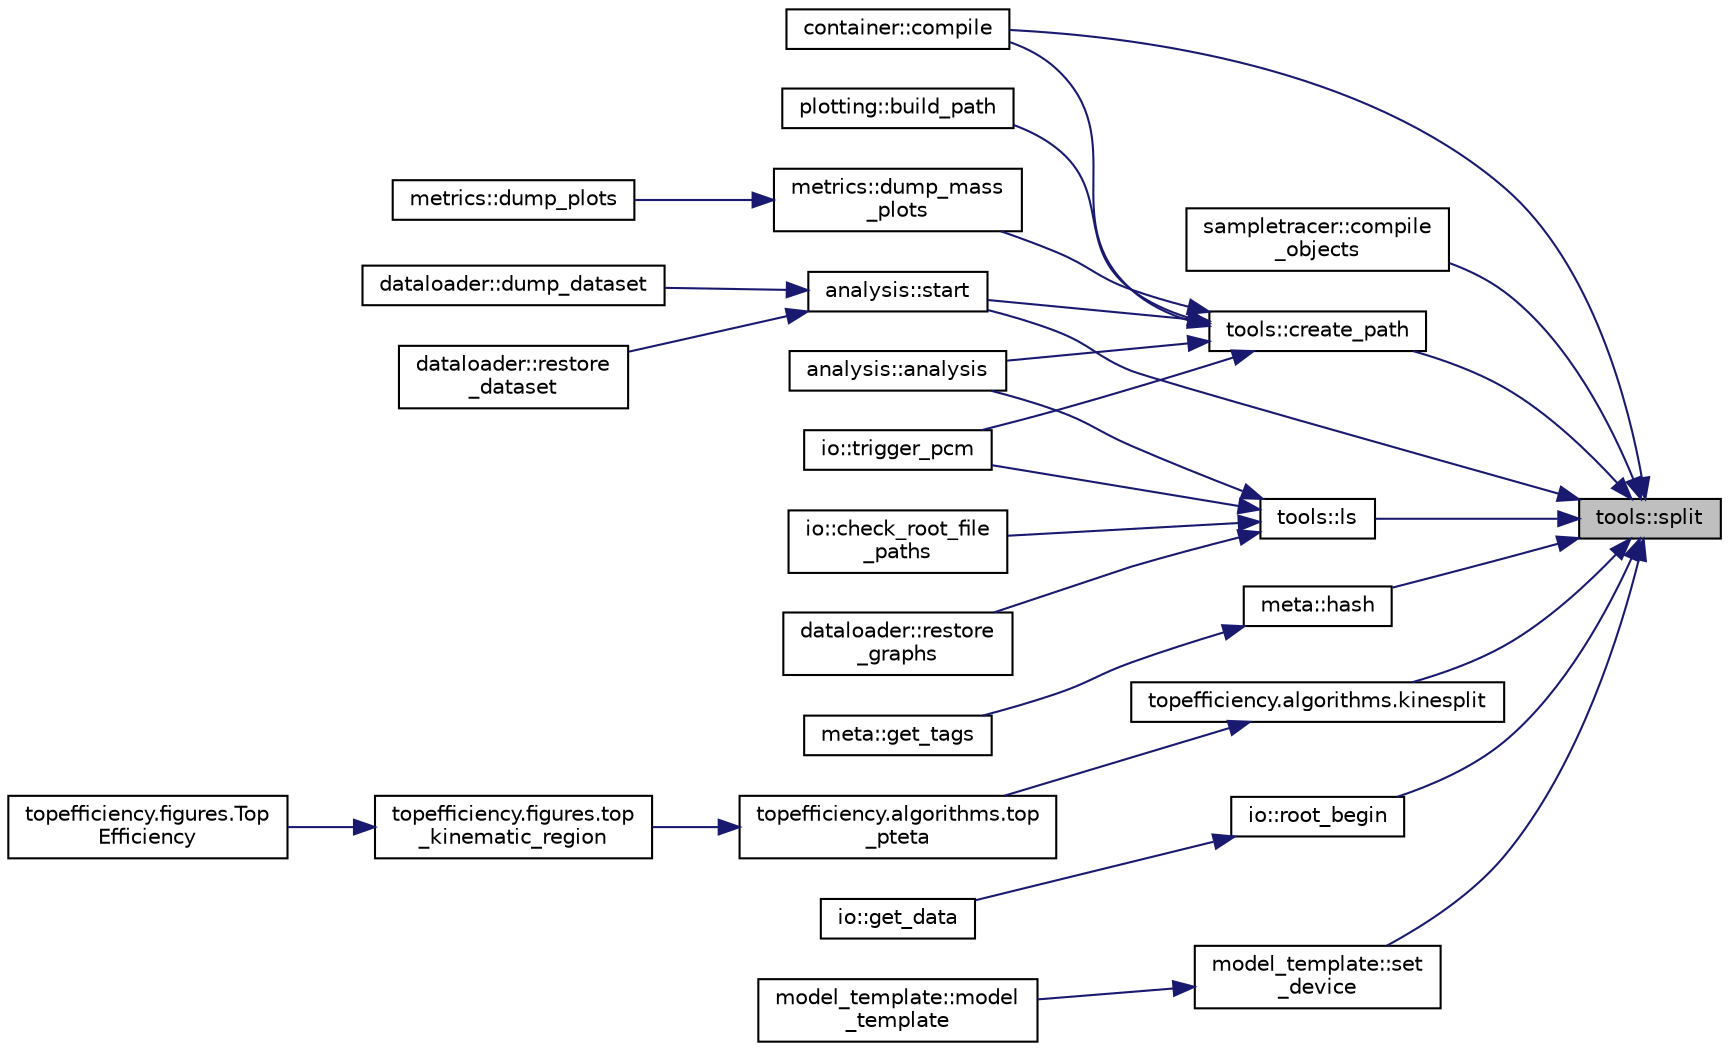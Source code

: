 digraph "tools::split"
{
 // INTERACTIVE_SVG=YES
 // LATEX_PDF_SIZE
  edge [fontname="Helvetica",fontsize="10",labelfontname="Helvetica",labelfontsize="10"];
  node [fontname="Helvetica",fontsize="10",shape=record];
  rankdir="RL";
  Node1 [label="tools::split",height=0.2,width=0.4,color="black", fillcolor="grey75", style="filled", fontcolor="black",tooltip="Splits a string into a vector of substrings based on a delimiter."];
  Node1 -> Node2 [dir="back",color="midnightblue",fontsize="10",style="solid",fontname="Helvetica"];
  Node2 [label="container::compile",height=0.2,width=0.4,color="black", fillcolor="white", style="filled",URL="$classcontainer.html#a2f036c9c52b38b6fd462a2a72f553c41",tooltip=" "];
  Node1 -> Node3 [dir="back",color="midnightblue",fontsize="10",style="solid",fontname="Helvetica"];
  Node3 [label="sampletracer::compile\l_objects",height=0.2,width=0.4,color="black", fillcolor="white", style="filled",URL="$classsampletracer.html#a30d25d5a298b3c5698aee99ede11ce79",tooltip="Compiles objects concurrently using multiple threads."];
  Node1 -> Node4 [dir="back",color="midnightblue",fontsize="10",style="solid",fontname="Helvetica"];
  Node4 [label="tools::create_path",height=0.2,width=0.4,color="black", fillcolor="white", style="filled",URL="$classtools.html#aed9f3247b474a8fb1840860d51cde7ca",tooltip="Creates a directory path, including parent directories if needed."];
  Node4 -> Node5 [dir="back",color="midnightblue",fontsize="10",style="solid",fontname="Helvetica"];
  Node5 [label="analysis::analysis",height=0.2,width=0.4,color="black", fillcolor="white", style="filled",URL="$classanalysis.html#a1391073bb18c75cdad4132e90992fcd3",tooltip="< Public access specifier for the following members."];
  Node4 -> Node6 [dir="back",color="midnightblue",fontsize="10",style="solid",fontname="Helvetica"];
  Node6 [label="plotting::build_path",height=0.2,width=0.4,color="black", fillcolor="white", style="filled",URL="$classplotting.html#ae528701faff0a6f14e970d3a920f6081",tooltip="Builds a complete path for output files based on configured settings."];
  Node4 -> Node2 [dir="back",color="midnightblue",fontsize="10",style="solid",fontname="Helvetica"];
  Node4 -> Node7 [dir="back",color="midnightblue",fontsize="10",style="solid",fontname="Helvetica"];
  Node7 [label="metrics::dump_mass\l_plots",height=0.2,width=0.4,color="black", fillcolor="white", style="filled",URL="$classmetrics.html#a60ff488f6951bae8d98bc7a03bc6e464",tooltip="Dumps mass plots for a given k-fold."];
  Node7 -> Node8 [dir="back",color="midnightblue",fontsize="10",style="solid",fontname="Helvetica"];
  Node8 [label="metrics::dump_plots",height=0.2,width=0.4,color="black", fillcolor="white", style="filled",URL="$classmetrics.html#a8a0b4107864ac5f548ed37a9a4a9372f",tooltip=" "];
  Node4 -> Node9 [dir="back",color="midnightblue",fontsize="10",style="solid",fontname="Helvetica"];
  Node9 [label="analysis::start",height=0.2,width=0.4,color="black", fillcolor="white", style="filled",URL="$classanalysis.html#a401745bb4bcae03160ffa0b5df2887e7",tooltip="Starts the analysis execution."];
  Node9 -> Node10 [dir="back",color="midnightblue",fontsize="10",style="solid",fontname="Helvetica"];
  Node10 [label="dataloader::dump_dataset",height=0.2,width=0.4,color="black", fillcolor="white", style="filled",URL="$classdataloader.html#a6a829ac2b88dd9655a52bdf3e3701259",tooltip=" "];
  Node9 -> Node11 [dir="back",color="midnightblue",fontsize="10",style="solid",fontname="Helvetica"];
  Node11 [label="dataloader::restore\l_dataset",height=0.2,width=0.4,color="black", fillcolor="white", style="filled",URL="$classdataloader.html#a5fddffa25c532953896e2d1646ca1dc4",tooltip=" "];
  Node4 -> Node12 [dir="back",color="midnightblue",fontsize="10",style="solid",fontname="Helvetica"];
  Node12 [label="io::trigger_pcm",height=0.2,width=0.4,color="black", fillcolor="white", style="filled",URL="$classio.html#a38cda1cf4b0ad6920e19780ad985d374",tooltip="Triggers the generation of a ROOT PCM (Precompiled Module) if needed for dictionary generation."];
  Node1 -> Node13 [dir="back",color="midnightblue",fontsize="10",style="solid",fontname="Helvetica"];
  Node13 [label="meta::hash",height=0.2,width=0.4,color="black", fillcolor="white", style="filled",URL="$classmeta.html#a35d142708b4b66eeb857eb0c204e459b",tooltip="Generates a hash for a given filename."];
  Node13 -> Node14 [dir="back",color="midnightblue",fontsize="10",style="solid",fontname="Helvetica"];
  Node14 [label="meta::get_tags",height=0.2,width=0.4,color="black", fillcolor="white", style="filled",URL="$classmeta.html#a32ee372f54cfc605055e09fd6091c5b5",tooltip="Retrieves tags based on a hash."];
  Node1 -> Node15 [dir="back",color="midnightblue",fontsize="10",style="solid",fontname="Helvetica"];
  Node15 [label="topefficiency.algorithms.kinesplit",height=0.2,width=0.4,color="black", fillcolor="white", style="filled",URL="$namespacetopefficiency_1_1algorithms.html#a1cd01db02a87861b68fb23f53c1d68c9",tooltip=" "];
  Node15 -> Node16 [dir="back",color="midnightblue",fontsize="10",style="solid",fontname="Helvetica"];
  Node16 [label="topefficiency.algorithms.top\l_pteta",height=0.2,width=0.4,color="black", fillcolor="white", style="filled",URL="$namespacetopefficiency_1_1algorithms.html#a63630b5bb3f8ecbc939e408c9b0a269a",tooltip=" "];
  Node16 -> Node17 [dir="back",color="midnightblue",fontsize="10",style="solid",fontname="Helvetica"];
  Node17 [label="topefficiency.figures.top\l_kinematic_region",height=0.2,width=0.4,color="black", fillcolor="white", style="filled",URL="$namespacetopefficiency_1_1figures.html#a84945958e13f82db53a47ad3c22e7747",tooltip=" "];
  Node17 -> Node18 [dir="back",color="midnightblue",fontsize="10",style="solid",fontname="Helvetica"];
  Node18 [label="topefficiency.figures.Top\lEfficiency",height=0.2,width=0.4,color="black", fillcolor="white", style="filled",URL="$namespacetopefficiency_1_1figures.html#a5435d7325a85d9ffb1c603735368af55",tooltip=" "];
  Node1 -> Node19 [dir="back",color="midnightblue",fontsize="10",style="solid",fontname="Helvetica"];
  Node19 [label="tools::ls",height=0.2,width=0.4,color="black", fillcolor="white", style="filled",URL="$classtools.html#a5ab0f2cc351dd97951358ebe19e9c18d",tooltip="Lists files in a directory, optionally filtered by extension."];
  Node19 -> Node5 [dir="back",color="midnightblue",fontsize="10",style="solid",fontname="Helvetica"];
  Node19 -> Node20 [dir="back",color="midnightblue",fontsize="10",style="solid",fontname="Helvetica"];
  Node20 [label="io::check_root_file\l_paths",height=0.2,width=0.4,color="black", fillcolor="white", style="filled",URL="$classio.html#ad9ed4dbed35a168511c44b38f8e8269b",tooltip="Checks the validity or accessibility of ROOT file paths defined in settings or configurations."];
  Node19 -> Node21 [dir="back",color="midnightblue",fontsize="10",style="solid",fontname="Helvetica"];
  Node21 [label="dataloader::restore\l_graphs",height=0.2,width=0.4,color="black", fillcolor="white", style="filled",URL="$classdataloader.html#ae3bba702555507d8b6e5567c34d19142",tooltip=" "];
  Node19 -> Node12 [dir="back",color="midnightblue",fontsize="10",style="solid",fontname="Helvetica"];
  Node1 -> Node22 [dir="back",color="midnightblue",fontsize="10",style="solid",fontname="Helvetica"];
  Node22 [label="io::root_begin",height=0.2,width=0.4,color="black", fillcolor="white", style="filled",URL="$classio.html#a65c36380ef79524e8235f792abe9625c",tooltip="Initializes ROOT file processing, potentially opening files specified in settings."];
  Node22 -> Node23 [dir="back",color="midnightblue",fontsize="10",style="solid",fontname="Helvetica"];
  Node23 [label="io::get_data",height=0.2,width=0.4,color="black", fillcolor="white", style="filled",URL="$classio.html#ae346e23a45d73c24f844827495912941",tooltip="Retrieves the data read from ROOT files, likely structured as a map of data_t objects."];
  Node1 -> Node24 [dir="back",color="midnightblue",fontsize="10",style="solid",fontname="Helvetica"];
  Node24 [label="model_template::set\l_device",height=0.2,width=0.4,color="black", fillcolor="white", style="filled",URL="$classmodel__template.html#ad6ea8f7ffac83bd49123286ed4cd9fda",tooltip="Static setter for the device property."];
  Node24 -> Node25 [dir="back",color="midnightblue",fontsize="10",style="solid",fontname="Helvetica"];
  Node25 [label="model_template::model\l_template",height=0.2,width=0.4,color="black", fillcolor="white", style="filled",URL="$classmodel__template.html#af47db8a6a8514fda6e3b714813c07f6d",tooltip="Constructor for the model_template class."];
  Node1 -> Node9 [dir="back",color="midnightblue",fontsize="10",style="solid",fontname="Helvetica"];
}
